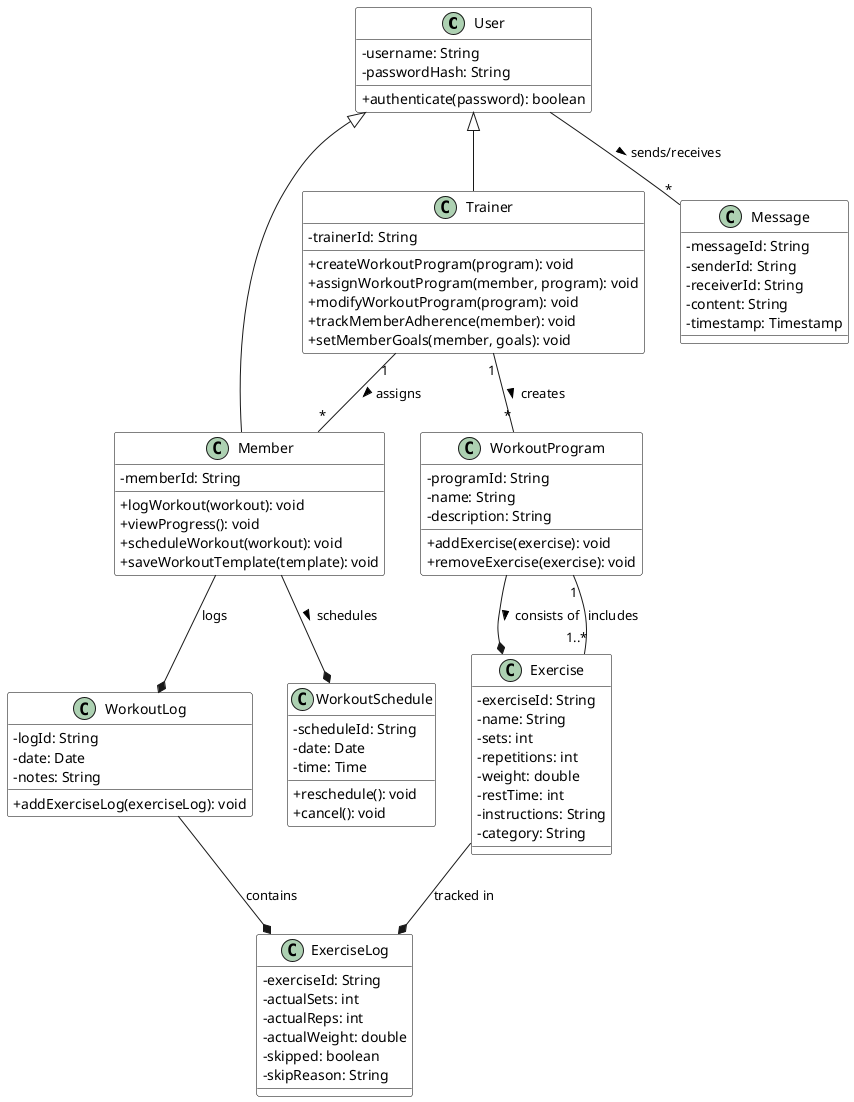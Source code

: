 @startuml class-diagram

' Style settings
skinparam classAttributeIconSize 0
skinparam class {
    BackgroundColor White
    BorderColor Black
}
skinparam association {
    FontSize 10
    FontColor Black
    LineColor Black
}

' Classes
class User {
    - username: String
    - passwordHash: String
    + authenticate(password): boolean
}

class Member extends User {
    - memberId: String
    + logWorkout(workout): void
    + viewProgress(): void
    + scheduleWorkout(workout): void
    + saveWorkoutTemplate(template): void
}

class Trainer extends User {
    - trainerId: String
    + createWorkoutProgram(program): void
    + assignWorkoutProgram(member, program): void
    + modifyWorkoutProgram(program): void
    + trackMemberAdherence(member): void
    + setMemberGoals(member, goals): void
}

class WorkoutProgram {
    - programId: String
    - name: String
    - description: String
    + addExercise(exercise): void
    + removeExercise(exercise): void
}

class Exercise {
    - exerciseId: String
    - name: String
    - sets: int
    - repetitions: int
    - weight: double
    - restTime: int
    - instructions: String
    - category: String
}

class WorkoutLog {
    - logId: String
    - date: Date
    - notes: String
    + addExerciseLog(exerciseLog): void
}

class ExerciseLog {
    - exerciseId: String
    - actualSets: int
    - actualReps: int
    - actualWeight: double
    - skipped: boolean
    - skipReason: String
}

class WorkoutSchedule {
    - scheduleId: String
    - date: Date
    - time: Time
    + reschedule(): void
    + cancel(): void
}

class Message {
    - messageId: String
    - senderId: String
    - receiverId: String
    - content: String
    - timestamp: Timestamp
}

' Associations
Member --* WorkoutLog : logs
WorkoutLog --* ExerciseLog : contains
Exercise --* ExerciseLog : tracked in

Trainer "1" -- "*" Member : assigns >
Trainer "1" -- "*" WorkoutProgram : creates >
WorkoutProgram --* Exercise : consists of >
Member --* WorkoutSchedule : schedules >
User -- "*" Message : sends/receives >

WorkoutProgram "1" -- "1..*" Exercise : includes

@enduml